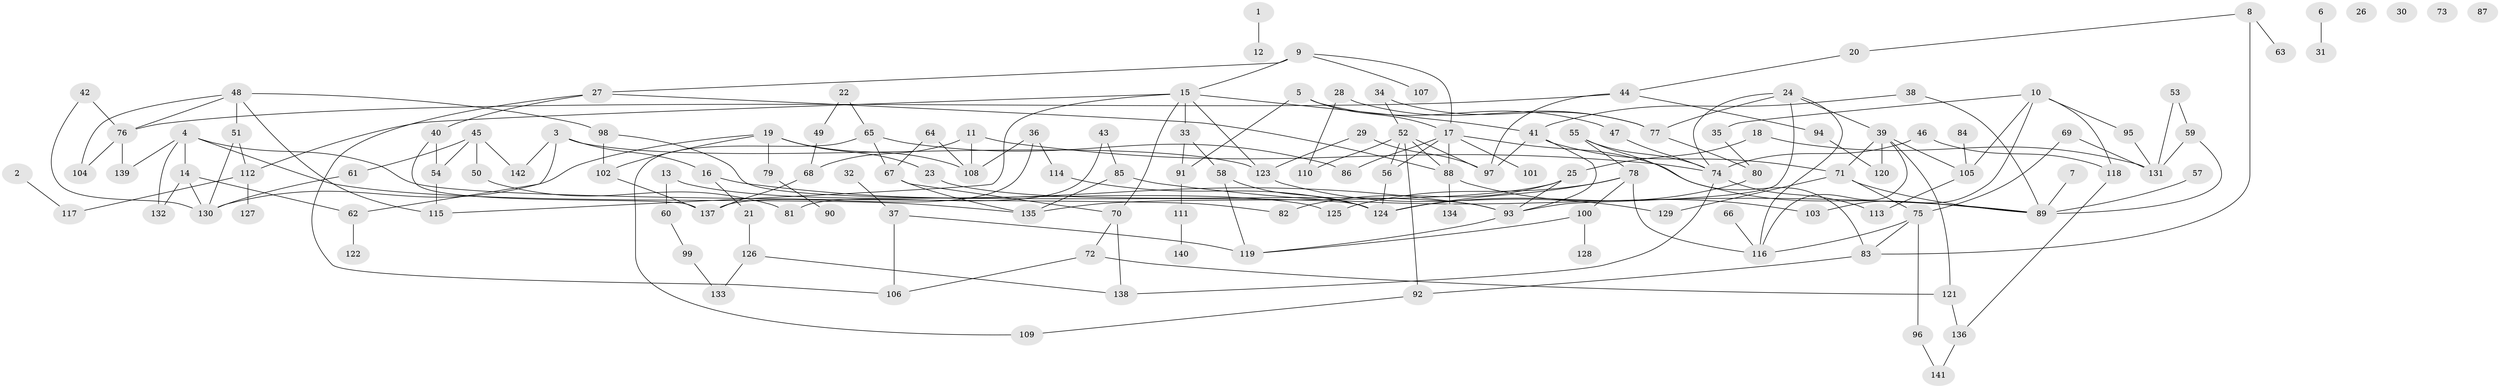 // Generated by graph-tools (version 1.1) at 2025/33/03/09/25 02:33:54]
// undirected, 142 vertices, 203 edges
graph export_dot {
graph [start="1"]
  node [color=gray90,style=filled];
  1;
  2;
  3;
  4;
  5;
  6;
  7;
  8;
  9;
  10;
  11;
  12;
  13;
  14;
  15;
  16;
  17;
  18;
  19;
  20;
  21;
  22;
  23;
  24;
  25;
  26;
  27;
  28;
  29;
  30;
  31;
  32;
  33;
  34;
  35;
  36;
  37;
  38;
  39;
  40;
  41;
  42;
  43;
  44;
  45;
  46;
  47;
  48;
  49;
  50;
  51;
  52;
  53;
  54;
  55;
  56;
  57;
  58;
  59;
  60;
  61;
  62;
  63;
  64;
  65;
  66;
  67;
  68;
  69;
  70;
  71;
  72;
  73;
  74;
  75;
  76;
  77;
  78;
  79;
  80;
  81;
  82;
  83;
  84;
  85;
  86;
  87;
  88;
  89;
  90;
  91;
  92;
  93;
  94;
  95;
  96;
  97;
  98;
  99;
  100;
  101;
  102;
  103;
  104;
  105;
  106;
  107;
  108;
  109;
  110;
  111;
  112;
  113;
  114;
  115;
  116;
  117;
  118;
  119;
  120;
  121;
  122;
  123;
  124;
  125;
  126;
  127;
  128;
  129;
  130;
  131;
  132;
  133;
  134;
  135;
  136;
  137;
  138;
  139;
  140;
  141;
  142;
  1 -- 12;
  2 -- 117;
  3 -- 16;
  3 -- 62;
  3 -- 123;
  3 -- 142;
  4 -- 14;
  4 -- 82;
  4 -- 132;
  4 -- 135;
  4 -- 139;
  5 -- 17;
  5 -- 47;
  5 -- 91;
  6 -- 31;
  7 -- 89;
  8 -- 20;
  8 -- 63;
  8 -- 83;
  9 -- 15;
  9 -- 17;
  9 -- 27;
  9 -- 107;
  10 -- 35;
  10 -- 95;
  10 -- 103;
  10 -- 105;
  10 -- 118;
  11 -- 68;
  11 -- 74;
  11 -- 108;
  13 -- 60;
  13 -- 125;
  14 -- 62;
  14 -- 130;
  14 -- 132;
  15 -- 33;
  15 -- 41;
  15 -- 70;
  15 -- 112;
  15 -- 115;
  15 -- 123;
  16 -- 21;
  16 -- 93;
  17 -- 56;
  17 -- 86;
  17 -- 88;
  17 -- 89;
  17 -- 101;
  18 -- 25;
  18 -- 131;
  19 -- 23;
  19 -- 79;
  19 -- 102;
  19 -- 108;
  19 -- 130;
  20 -- 44;
  21 -- 126;
  22 -- 49;
  22 -- 65;
  23 -- 93;
  24 -- 39;
  24 -- 74;
  24 -- 77;
  24 -- 93;
  24 -- 116;
  25 -- 82;
  25 -- 93;
  25 -- 135;
  27 -- 40;
  27 -- 88;
  27 -- 106;
  28 -- 77;
  28 -- 110;
  29 -- 97;
  29 -- 123;
  32 -- 37;
  33 -- 58;
  33 -- 91;
  34 -- 52;
  34 -- 77;
  35 -- 80;
  36 -- 108;
  36 -- 114;
  36 -- 137;
  37 -- 106;
  37 -- 119;
  38 -- 41;
  38 -- 89;
  39 -- 71;
  39 -- 105;
  39 -- 116;
  39 -- 120;
  39 -- 121;
  40 -- 54;
  40 -- 137;
  41 -- 71;
  41 -- 93;
  41 -- 97;
  42 -- 76;
  42 -- 130;
  43 -- 81;
  43 -- 85;
  44 -- 76;
  44 -- 94;
  44 -- 97;
  45 -- 50;
  45 -- 54;
  45 -- 61;
  45 -- 142;
  46 -- 74;
  46 -- 118;
  47 -- 74;
  48 -- 51;
  48 -- 76;
  48 -- 98;
  48 -- 104;
  48 -- 115;
  49 -- 68;
  50 -- 81;
  51 -- 112;
  51 -- 130;
  52 -- 56;
  52 -- 88;
  52 -- 92;
  52 -- 97;
  52 -- 110;
  53 -- 59;
  53 -- 131;
  54 -- 115;
  55 -- 74;
  55 -- 78;
  55 -- 83;
  56 -- 124;
  57 -- 89;
  58 -- 119;
  58 -- 124;
  59 -- 89;
  59 -- 131;
  60 -- 99;
  61 -- 130;
  62 -- 122;
  64 -- 67;
  64 -- 108;
  65 -- 67;
  65 -- 86;
  65 -- 109;
  66 -- 116;
  67 -- 70;
  67 -- 135;
  68 -- 137;
  69 -- 75;
  69 -- 131;
  70 -- 72;
  70 -- 138;
  71 -- 75;
  71 -- 89;
  71 -- 129;
  72 -- 106;
  72 -- 121;
  74 -- 113;
  74 -- 138;
  75 -- 83;
  75 -- 96;
  75 -- 116;
  76 -- 104;
  76 -- 139;
  77 -- 80;
  78 -- 100;
  78 -- 116;
  78 -- 124;
  78 -- 125;
  79 -- 90;
  80 -- 124;
  83 -- 92;
  84 -- 105;
  85 -- 89;
  85 -- 135;
  88 -- 103;
  88 -- 134;
  91 -- 111;
  92 -- 109;
  93 -- 119;
  94 -- 120;
  95 -- 131;
  96 -- 141;
  98 -- 102;
  98 -- 124;
  99 -- 133;
  100 -- 119;
  100 -- 128;
  102 -- 137;
  105 -- 113;
  111 -- 140;
  112 -- 117;
  112 -- 127;
  114 -- 124;
  118 -- 136;
  121 -- 136;
  123 -- 129;
  126 -- 133;
  126 -- 138;
  136 -- 141;
}
